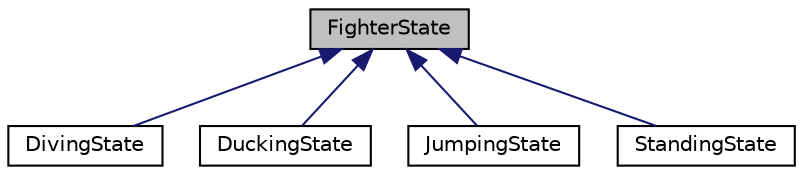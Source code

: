 digraph "FighterState"
{
  edge [fontname="Helvetica",fontsize="10",labelfontname="Helvetica",labelfontsize="10"];
  node [fontname="Helvetica",fontsize="10",shape=record];
  Node1 [label="FighterState",height=0.2,width=0.4,color="black", fillcolor="grey75", style="filled", fontcolor="black"];
  Node1 -> Node2 [dir="back",color="midnightblue",fontsize="10",style="solid",fontname="Helvetica"];
  Node2 [label="DivingState",height=0.2,width=0.4,color="black", fillcolor="white", style="filled",URL="$classDivingState.html"];
  Node1 -> Node3 [dir="back",color="midnightblue",fontsize="10",style="solid",fontname="Helvetica"];
  Node3 [label="DuckingState",height=0.2,width=0.4,color="black", fillcolor="white", style="filled",URL="$classDuckingState.html"];
  Node1 -> Node4 [dir="back",color="midnightblue",fontsize="10",style="solid",fontname="Helvetica"];
  Node4 [label="JumpingState",height=0.2,width=0.4,color="black", fillcolor="white", style="filled",URL="$classJumpingState.html"];
  Node1 -> Node5 [dir="back",color="midnightblue",fontsize="10",style="solid",fontname="Helvetica"];
  Node5 [label="StandingState",height=0.2,width=0.4,color="black", fillcolor="white", style="filled",URL="$classStandingState.html"];
}

